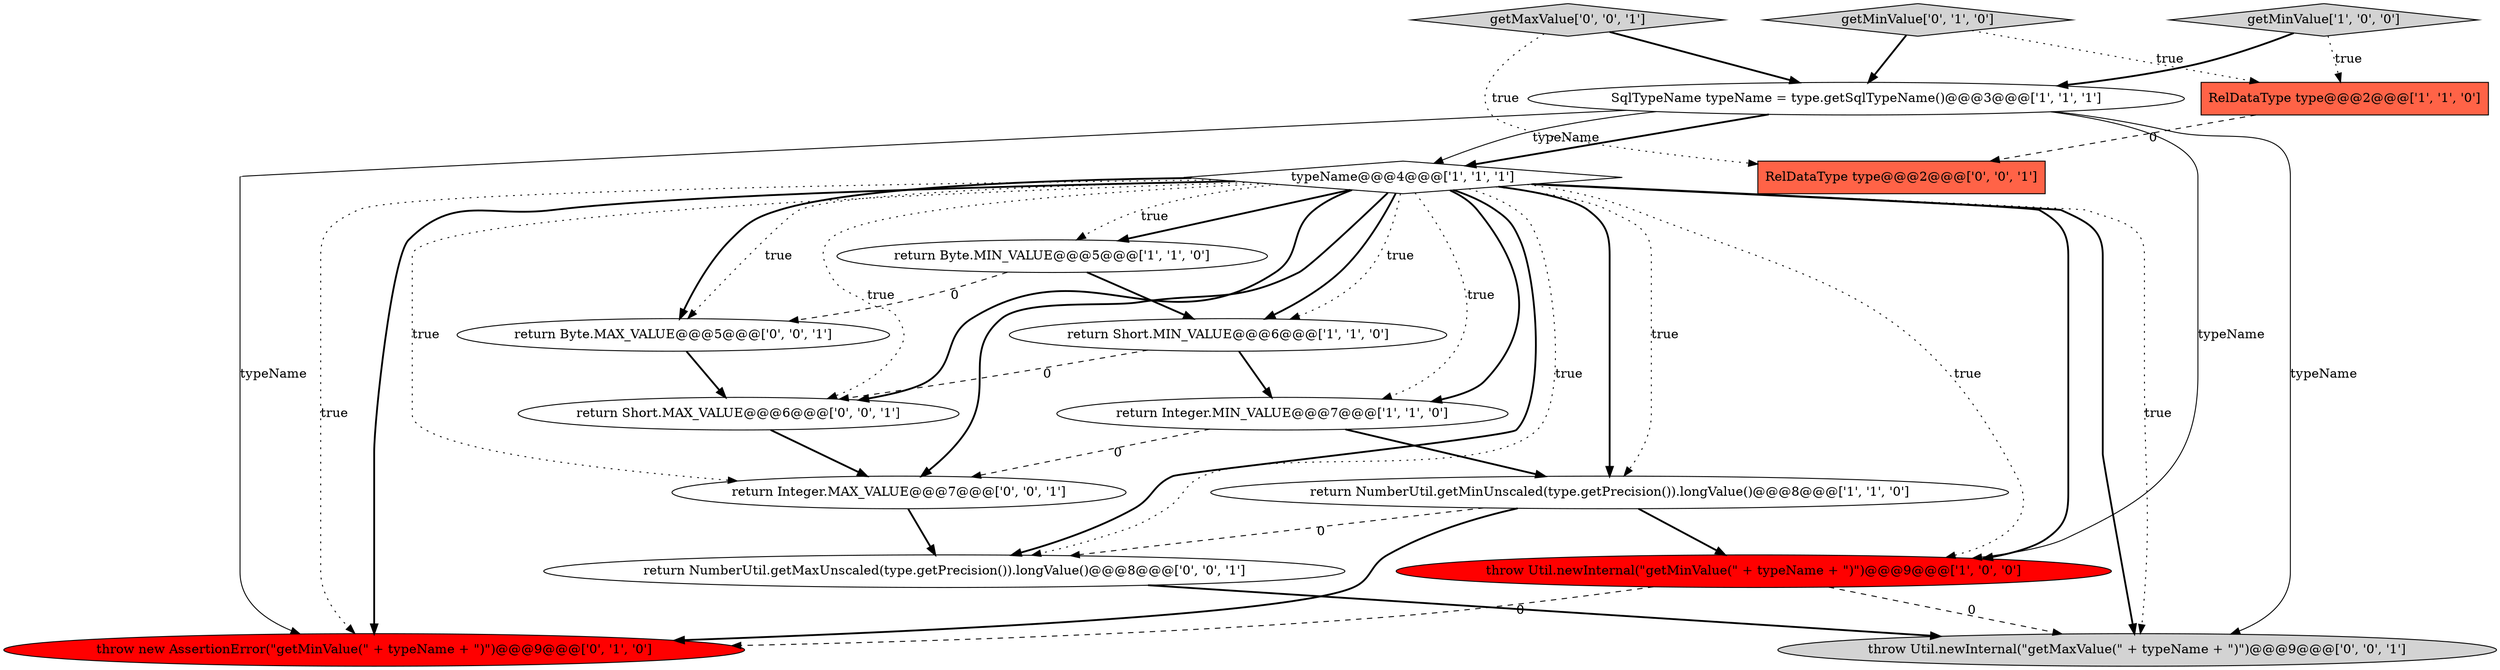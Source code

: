 digraph {
12 [style = filled, label = "return Short.MAX_VALUE@@@6@@@['0', '0', '1']", fillcolor = white, shape = ellipse image = "AAA0AAABBB3BBB"];
10 [style = filled, label = "getMinValue['0', '1', '0']", fillcolor = lightgray, shape = diamond image = "AAA0AAABBB2BBB"];
15 [style = filled, label = "throw Util.newInternal(\"getMaxValue(\" + typeName + \")\")@@@9@@@['0', '0', '1']", fillcolor = lightgray, shape = ellipse image = "AAA0AAABBB3BBB"];
16 [style = filled, label = "RelDataType type@@@2@@@['0', '0', '1']", fillcolor = tomato, shape = box image = "AAA0AAABBB3BBB"];
2 [style = filled, label = "throw Util.newInternal(\"getMinValue(\" + typeName + \")\")@@@9@@@['1', '0', '0']", fillcolor = red, shape = ellipse image = "AAA1AAABBB1BBB"];
8 [style = filled, label = "return Short.MIN_VALUE@@@6@@@['1', '1', '0']", fillcolor = white, shape = ellipse image = "AAA0AAABBB1BBB"];
0 [style = filled, label = "return Integer.MIN_VALUE@@@7@@@['1', '1', '0']", fillcolor = white, shape = ellipse image = "AAA0AAABBB1BBB"];
3 [style = filled, label = "typeName@@@4@@@['1', '1', '1']", fillcolor = white, shape = diamond image = "AAA0AAABBB1BBB"];
7 [style = filled, label = "SqlTypeName typeName = type.getSqlTypeName()@@@3@@@['1', '1', '1']", fillcolor = white, shape = ellipse image = "AAA0AAABBB1BBB"];
1 [style = filled, label = "getMinValue['1', '0', '0']", fillcolor = lightgray, shape = diamond image = "AAA0AAABBB1BBB"];
9 [style = filled, label = "throw new AssertionError(\"getMinValue(\" + typeName + \")\")@@@9@@@['0', '1', '0']", fillcolor = red, shape = ellipse image = "AAA1AAABBB2BBB"];
11 [style = filled, label = "return Byte.MAX_VALUE@@@5@@@['0', '0', '1']", fillcolor = white, shape = ellipse image = "AAA0AAABBB3BBB"];
17 [style = filled, label = "return NumberUtil.getMaxUnscaled(type.getPrecision()).longValue()@@@8@@@['0', '0', '1']", fillcolor = white, shape = ellipse image = "AAA0AAABBB3BBB"];
5 [style = filled, label = "return NumberUtil.getMinUnscaled(type.getPrecision()).longValue()@@@8@@@['1', '1', '0']", fillcolor = white, shape = ellipse image = "AAA0AAABBB1BBB"];
13 [style = filled, label = "return Integer.MAX_VALUE@@@7@@@['0', '0', '1']", fillcolor = white, shape = ellipse image = "AAA0AAABBB3BBB"];
14 [style = filled, label = "getMaxValue['0', '0', '1']", fillcolor = lightgray, shape = diamond image = "AAA0AAABBB3BBB"];
4 [style = filled, label = "return Byte.MIN_VALUE@@@5@@@['1', '1', '0']", fillcolor = white, shape = ellipse image = "AAA0AAABBB1BBB"];
6 [style = filled, label = "RelDataType type@@@2@@@['1', '1', '0']", fillcolor = tomato, shape = box image = "AAA0AAABBB1BBB"];
3->11 [style = dotted, label="true"];
10->6 [style = dotted, label="true"];
5->9 [style = bold, label=""];
7->15 [style = solid, label="typeName"];
3->11 [style = bold, label=""];
3->4 [style = dotted, label="true"];
8->12 [style = dashed, label="0"];
11->12 [style = bold, label=""];
3->15 [style = bold, label=""];
3->12 [style = bold, label=""];
3->9 [style = dotted, label="true"];
3->4 [style = bold, label=""];
1->7 [style = bold, label=""];
10->7 [style = bold, label=""];
7->3 [style = bold, label=""];
3->0 [style = bold, label=""];
14->7 [style = bold, label=""];
2->15 [style = dashed, label="0"];
8->0 [style = bold, label=""];
3->9 [style = bold, label=""];
14->16 [style = dotted, label="true"];
12->13 [style = bold, label=""];
13->17 [style = bold, label=""];
5->2 [style = bold, label=""];
3->5 [style = bold, label=""];
6->16 [style = dashed, label="0"];
3->5 [style = dotted, label="true"];
7->9 [style = solid, label="typeName"];
5->17 [style = dashed, label="0"];
3->2 [style = bold, label=""];
2->9 [style = dashed, label="0"];
3->12 [style = dotted, label="true"];
3->8 [style = bold, label=""];
3->15 [style = dotted, label="true"];
0->13 [style = dashed, label="0"];
17->15 [style = bold, label=""];
3->0 [style = dotted, label="true"];
3->13 [style = bold, label=""];
4->8 [style = bold, label=""];
3->17 [style = bold, label=""];
1->6 [style = dotted, label="true"];
3->17 [style = dotted, label="true"];
7->3 [style = solid, label="typeName"];
4->11 [style = dashed, label="0"];
7->2 [style = solid, label="typeName"];
3->8 [style = dotted, label="true"];
3->13 [style = dotted, label="true"];
3->2 [style = dotted, label="true"];
0->5 [style = bold, label=""];
}
